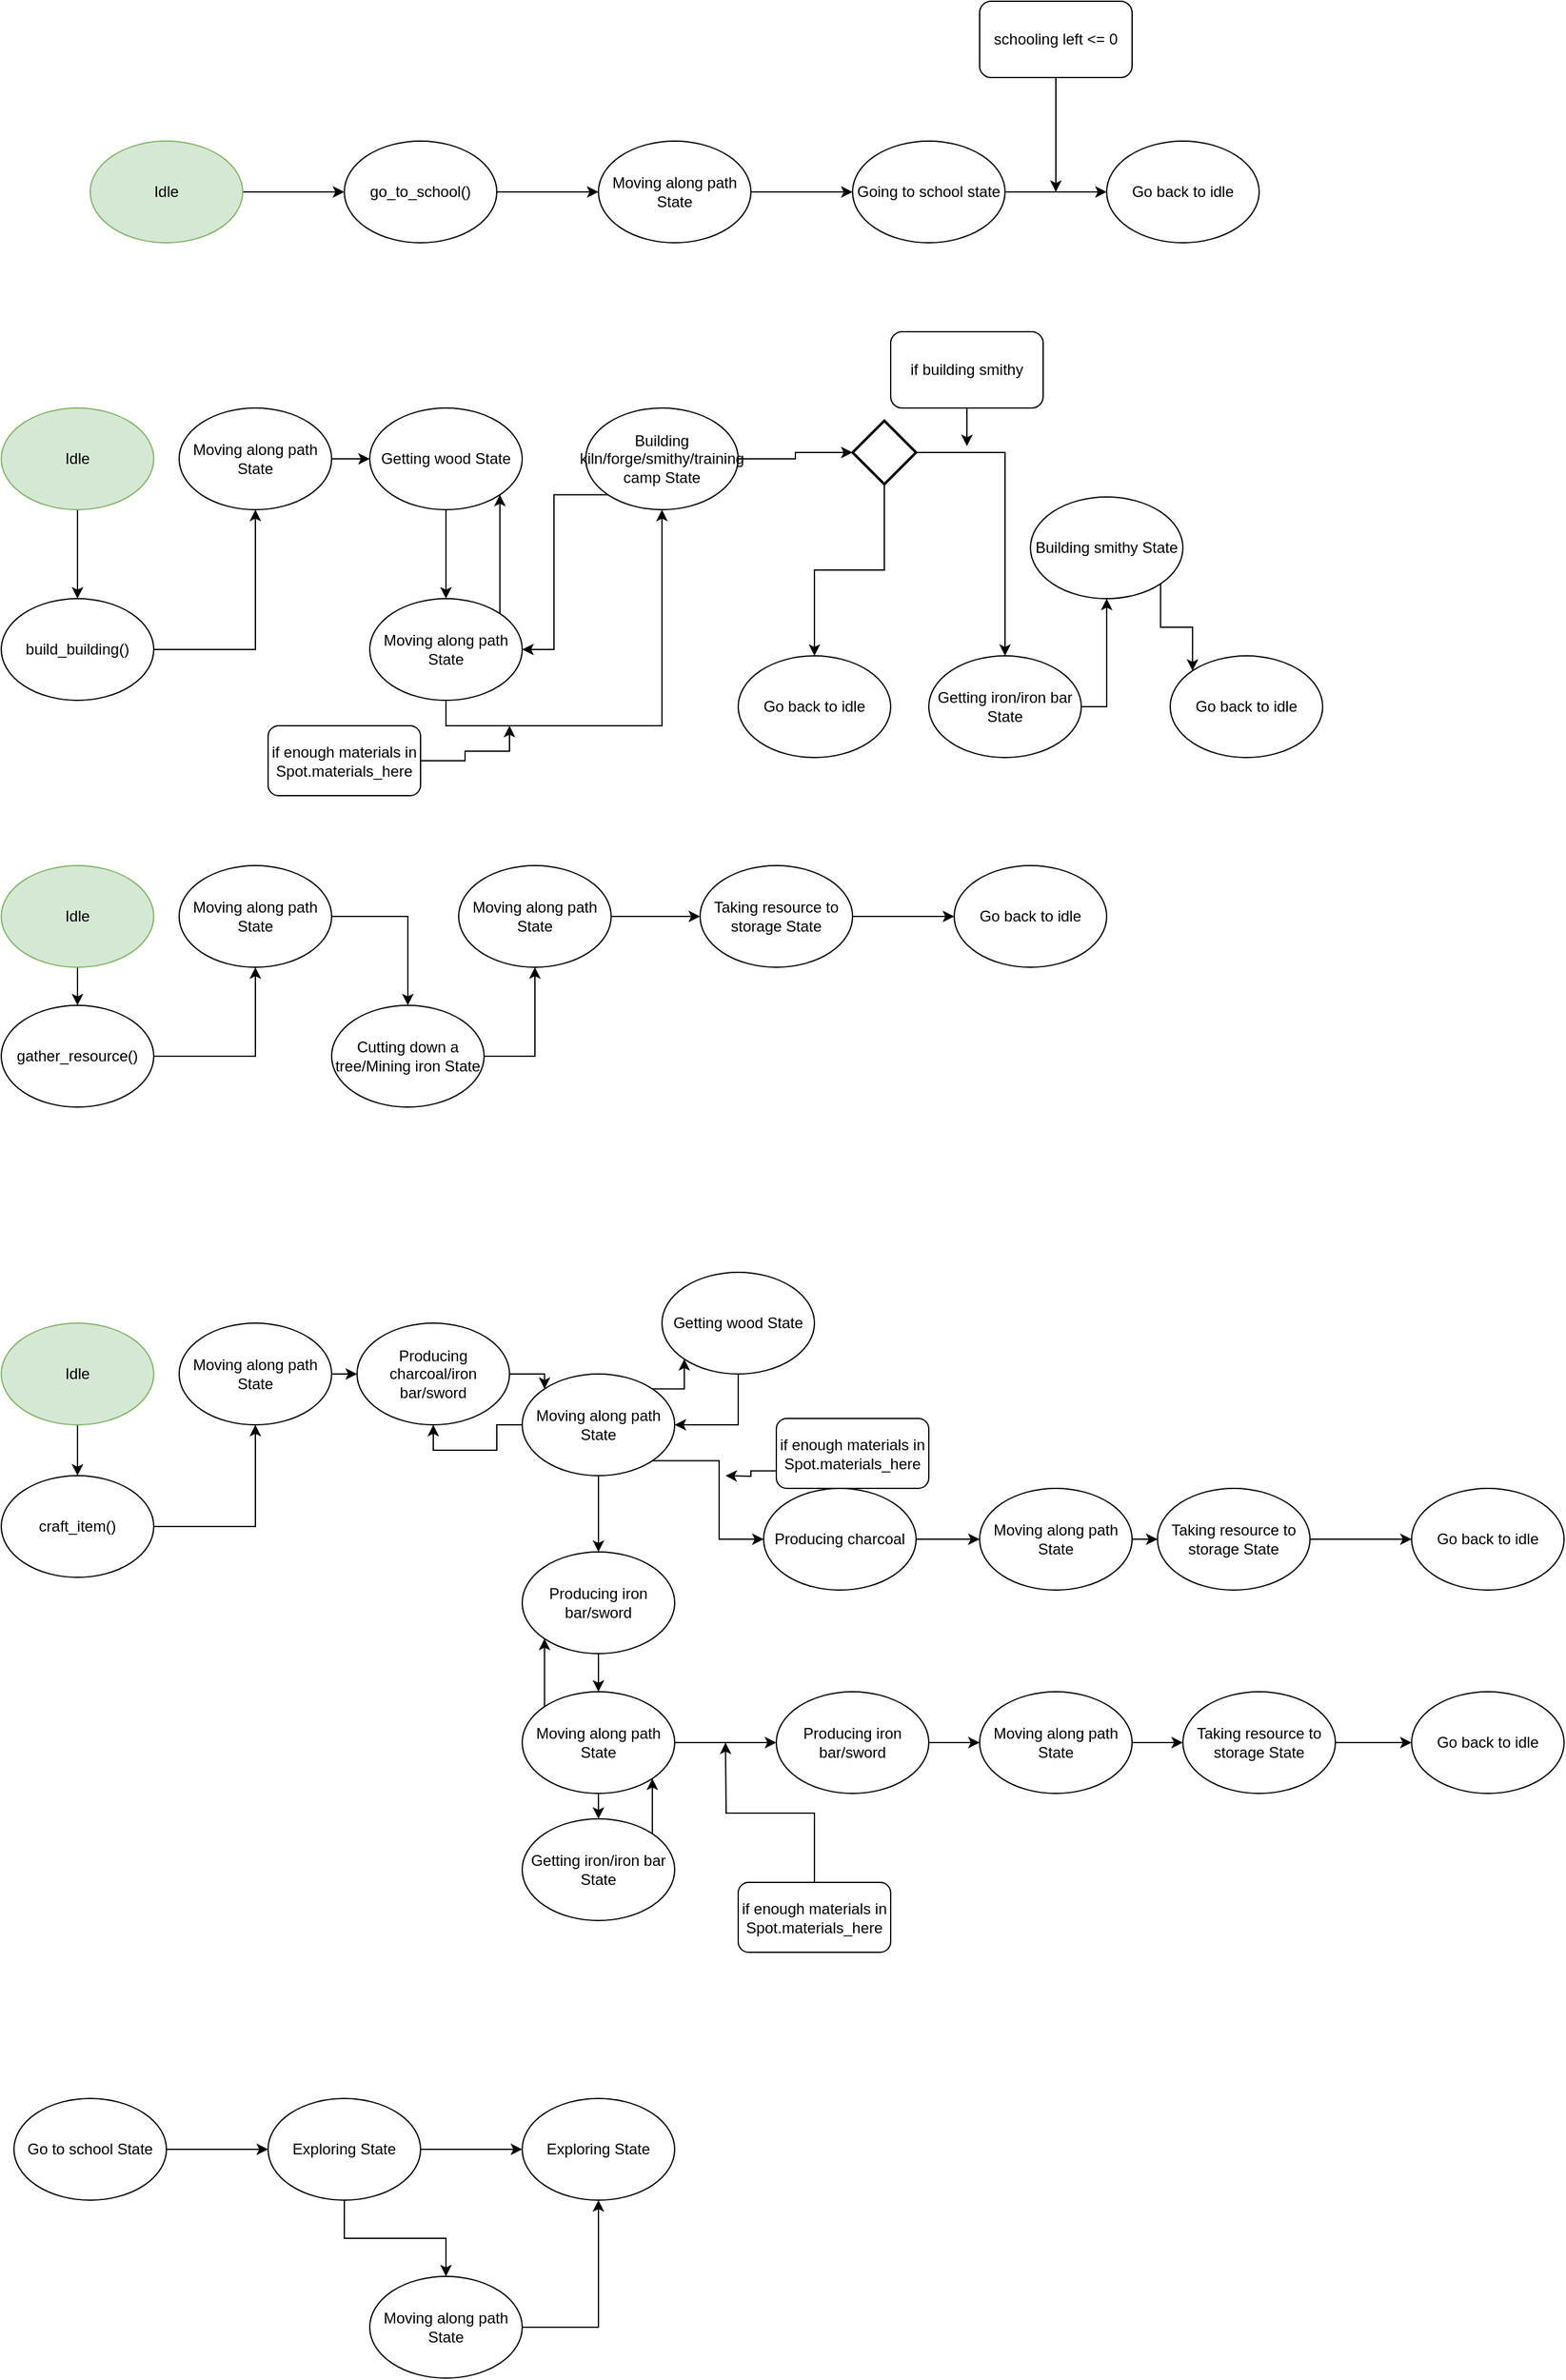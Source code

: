 <mxfile version="15.6.2" type="device"><diagram id="JzBg1SvG5YKUKckZfPiz" name="Page-1"><mxGraphModel dx="1373" dy="939" grid="1" gridSize="10" guides="1" tooltips="1" connect="1" arrows="1" fold="1" page="1" pageScale="1" pageWidth="827" pageHeight="1169" math="0" shadow="0"><root><mxCell id="0"/><mxCell id="1" parent="0"/><mxCell id="0jhOullE3jI1MG763DPs-3" style="edgeStyle=orthogonalEdgeStyle;rounded=0;orthogonalLoop=1;jettySize=auto;html=1;exitX=1;exitY=0.5;exitDx=0;exitDy=0;entryX=0;entryY=0.5;entryDx=0;entryDy=0;" edge="1" parent="1" source="0jhOullE3jI1MG763DPs-1" target="0jhOullE3jI1MG763DPs-2"><mxGeometry relative="1" as="geometry"/></mxCell><mxCell id="0jhOullE3jI1MG763DPs-1" value="Idle" style="ellipse;whiteSpace=wrap;html=1;fillColor=#d5e8d4;strokeColor=#82b366;" vertex="1" parent="1"><mxGeometry x="170" y="320" width="120" height="80" as="geometry"/></mxCell><mxCell id="0jhOullE3jI1MG763DPs-5" value="" style="edgeStyle=orthogonalEdgeStyle;rounded=0;orthogonalLoop=1;jettySize=auto;html=1;" edge="1" parent="1" source="0jhOullE3jI1MG763DPs-2" target="0jhOullE3jI1MG763DPs-4"><mxGeometry relative="1" as="geometry"/></mxCell><mxCell id="0jhOullE3jI1MG763DPs-2" value="go_to_school()" style="ellipse;whiteSpace=wrap;html=1;" vertex="1" parent="1"><mxGeometry x="370" y="320" width="120" height="80" as="geometry"/></mxCell><mxCell id="0jhOullE3jI1MG763DPs-7" value="" style="edgeStyle=orthogonalEdgeStyle;rounded=0;orthogonalLoop=1;jettySize=auto;html=1;" edge="1" parent="1" source="0jhOullE3jI1MG763DPs-4" target="0jhOullE3jI1MG763DPs-6"><mxGeometry relative="1" as="geometry"/></mxCell><mxCell id="0jhOullE3jI1MG763DPs-4" value="Moving along path State" style="ellipse;whiteSpace=wrap;html=1;" vertex="1" parent="1"><mxGeometry x="570" y="320" width="120" height="80" as="geometry"/></mxCell><mxCell id="0jhOullE3jI1MG763DPs-168" value="" style="edgeStyle=orthogonalEdgeStyle;rounded=0;orthogonalLoop=1;jettySize=auto;html=1;" edge="1" parent="1" source="0jhOullE3jI1MG763DPs-6" target="0jhOullE3jI1MG763DPs-167"><mxGeometry relative="1" as="geometry"/></mxCell><mxCell id="0jhOullE3jI1MG763DPs-6" value="Going to school state" style="ellipse;whiteSpace=wrap;html=1;" vertex="1" parent="1"><mxGeometry x="770" y="320" width="120" height="80" as="geometry"/></mxCell><mxCell id="0jhOullE3jI1MG763DPs-12" value="" style="edgeStyle=orthogonalEdgeStyle;rounded=0;orthogonalLoop=1;jettySize=auto;html=1;" edge="1" parent="1" source="0jhOullE3jI1MG763DPs-8" target="0jhOullE3jI1MG763DPs-11"><mxGeometry relative="1" as="geometry"/></mxCell><mxCell id="0jhOullE3jI1MG763DPs-8" value="build_building()" style="ellipse;whiteSpace=wrap;html=1;" vertex="1" parent="1"><mxGeometry x="100" y="680" width="120" height="80" as="geometry"/></mxCell><mxCell id="0jhOullE3jI1MG763DPs-14" value="" style="edgeStyle=orthogonalEdgeStyle;rounded=0;orthogonalLoop=1;jettySize=auto;html=1;" edge="1" parent="1" source="0jhOullE3jI1MG763DPs-11" target="0jhOullE3jI1MG763DPs-13"><mxGeometry relative="1" as="geometry"/></mxCell><mxCell id="0jhOullE3jI1MG763DPs-11" value="Moving along path State" style="ellipse;whiteSpace=wrap;html=1;" vertex="1" parent="1"><mxGeometry x="240" y="530" width="120" height="80" as="geometry"/></mxCell><mxCell id="0jhOullE3jI1MG763DPs-52" style="edgeStyle=orthogonalEdgeStyle;rounded=0;orthogonalLoop=1;jettySize=auto;html=1;exitX=1;exitY=0.5;exitDx=0;exitDy=0;" edge="1" parent="1" source="0jhOullE3jI1MG763DPs-13"><mxGeometry relative="1" as="geometry"><mxPoint x="510.176" y="570.529" as="targetPoint"/></mxGeometry></mxCell><mxCell id="0jhOullE3jI1MG763DPs-61" style="edgeStyle=orthogonalEdgeStyle;rounded=0;orthogonalLoop=1;jettySize=auto;html=1;exitX=0.5;exitY=1;exitDx=0;exitDy=0;entryX=0.5;entryY=0;entryDx=0;entryDy=0;" edge="1" parent="1" source="0jhOullE3jI1MG763DPs-13" target="0jhOullE3jI1MG763DPs-17"><mxGeometry relative="1" as="geometry"/></mxCell><mxCell id="0jhOullE3jI1MG763DPs-13" value="Getting wood State" style="ellipse;whiteSpace=wrap;html=1;" vertex="1" parent="1"><mxGeometry x="390" y="530" width="120" height="80" as="geometry"/></mxCell><mxCell id="0jhOullE3jI1MG763DPs-66" style="edgeStyle=orthogonalEdgeStyle;rounded=0;orthogonalLoop=1;jettySize=auto;html=1;exitX=0;exitY=1;exitDx=0;exitDy=0;entryX=1;entryY=0.5;entryDx=0;entryDy=0;" edge="1" parent="1" source="0jhOullE3jI1MG763DPs-15" target="0jhOullE3jI1MG763DPs-17"><mxGeometry relative="1" as="geometry"/></mxCell><mxCell id="0jhOullE3jI1MG763DPs-69" style="edgeStyle=orthogonalEdgeStyle;rounded=0;orthogonalLoop=1;jettySize=auto;html=1;exitX=1;exitY=0.5;exitDx=0;exitDy=0;entryX=0;entryY=0.5;entryDx=0;entryDy=0;entryPerimeter=0;" edge="1" parent="1" source="0jhOullE3jI1MG763DPs-15" target="0jhOullE3jI1MG763DPs-68"><mxGeometry relative="1" as="geometry"/></mxCell><mxCell id="0jhOullE3jI1MG763DPs-15" value="Building kiln/forge/smithy/training camp State" style="ellipse;whiteSpace=wrap;html=1;" vertex="1" parent="1"><mxGeometry x="560" y="530" width="120" height="80" as="geometry"/></mxCell><mxCell id="0jhOullE3jI1MG763DPs-65" style="edgeStyle=orthogonalEdgeStyle;rounded=0;orthogonalLoop=1;jettySize=auto;html=1;exitX=0.5;exitY=1;exitDx=0;exitDy=0;entryX=0.5;entryY=1;entryDx=0;entryDy=0;" edge="1" parent="1" source="0jhOullE3jI1MG763DPs-17" target="0jhOullE3jI1MG763DPs-15"><mxGeometry relative="1" as="geometry"/></mxCell><mxCell id="0jhOullE3jI1MG763DPs-67" style="edgeStyle=orthogonalEdgeStyle;rounded=0;orthogonalLoop=1;jettySize=auto;html=1;exitX=1;exitY=0;exitDx=0;exitDy=0;entryX=1;entryY=1;entryDx=0;entryDy=0;" edge="1" parent="1" source="0jhOullE3jI1MG763DPs-17" target="0jhOullE3jI1MG763DPs-13"><mxGeometry relative="1" as="geometry"/></mxCell><mxCell id="0jhOullE3jI1MG763DPs-17" value="Moving along path State" style="ellipse;whiteSpace=wrap;html=1;" vertex="1" parent="1"><mxGeometry x="390" y="680" width="120" height="80" as="geometry"/></mxCell><mxCell id="0jhOullE3jI1MG763DPs-24" value="Go back to idle" style="ellipse;whiteSpace=wrap;html=1;" vertex="1" parent="1"><mxGeometry x="680" y="725" width="120" height="80" as="geometry"/></mxCell><mxCell id="0jhOullE3jI1MG763DPs-48" style="edgeStyle=orthogonalEdgeStyle;rounded=0;orthogonalLoop=1;jettySize=auto;html=1;exitX=1;exitY=0.5;exitDx=0;exitDy=0;" edge="1" parent="1" source="0jhOullE3jI1MG763DPs-26" target="0jhOullE3jI1MG763DPs-47"><mxGeometry relative="1" as="geometry"/></mxCell><mxCell id="0jhOullE3jI1MG763DPs-26" value="Getting iron/iron bar State" style="ellipse;whiteSpace=wrap;html=1;" vertex="1" parent="1"><mxGeometry x="830" y="725" width="120" height="80" as="geometry"/></mxCell><mxCell id="0jhOullE3jI1MG763DPs-28" value="Go back to idle" style="ellipse;whiteSpace=wrap;html=1;" vertex="1" parent="1"><mxGeometry x="1020" y="725" width="120" height="80" as="geometry"/></mxCell><mxCell id="0jhOullE3jI1MG763DPs-32" style="edgeStyle=orthogonalEdgeStyle;rounded=0;orthogonalLoop=1;jettySize=auto;html=1;exitX=0.5;exitY=1;exitDx=0;exitDy=0;entryX=0.5;entryY=0;entryDx=0;entryDy=0;" edge="1" parent="1" source="0jhOullE3jI1MG763DPs-30" target="0jhOullE3jI1MG763DPs-8"><mxGeometry relative="1" as="geometry"/></mxCell><mxCell id="0jhOullE3jI1MG763DPs-30" value="Idle" style="ellipse;whiteSpace=wrap;html=1;fillColor=#d5e8d4;strokeColor=#82b366;" vertex="1" parent="1"><mxGeometry x="100" y="530" width="120" height="80" as="geometry"/></mxCell><mxCell id="0jhOullE3jI1MG763DPs-74" style="edgeStyle=orthogonalEdgeStyle;rounded=0;orthogonalLoop=1;jettySize=auto;html=1;exitX=1;exitY=1;exitDx=0;exitDy=0;entryX=0;entryY=0;entryDx=0;entryDy=0;" edge="1" parent="1" source="0jhOullE3jI1MG763DPs-47" target="0jhOullE3jI1MG763DPs-28"><mxGeometry relative="1" as="geometry"/></mxCell><mxCell id="0jhOullE3jI1MG763DPs-47" value="Building smithy State" style="ellipse;whiteSpace=wrap;html=1;" vertex="1" parent="1"><mxGeometry x="910" y="600" width="120" height="80" as="geometry"/></mxCell><mxCell id="0jhOullE3jI1MG763DPs-71" style="edgeStyle=orthogonalEdgeStyle;rounded=0;orthogonalLoop=1;jettySize=auto;html=1;exitX=0.5;exitY=1;exitDx=0;exitDy=0;exitPerimeter=0;entryX=0.5;entryY=0;entryDx=0;entryDy=0;" edge="1" parent="1" source="0jhOullE3jI1MG763DPs-68" target="0jhOullE3jI1MG763DPs-24"><mxGeometry relative="1" as="geometry"/></mxCell><mxCell id="0jhOullE3jI1MG763DPs-73" style="edgeStyle=orthogonalEdgeStyle;rounded=0;orthogonalLoop=1;jettySize=auto;html=1;exitX=1;exitY=0.5;exitDx=0;exitDy=0;exitPerimeter=0;entryX=0.5;entryY=0;entryDx=0;entryDy=0;" edge="1" parent="1" source="0jhOullE3jI1MG763DPs-68" target="0jhOullE3jI1MG763DPs-26"><mxGeometry relative="1" as="geometry"/></mxCell><mxCell id="0jhOullE3jI1MG763DPs-68" value="" style="strokeWidth=2;html=1;shape=mxgraph.flowchart.decision;whiteSpace=wrap;" vertex="1" parent="1"><mxGeometry x="770" y="540" width="50" height="50" as="geometry"/></mxCell><mxCell id="0jhOullE3jI1MG763DPs-87" style="edgeStyle=orthogonalEdgeStyle;rounded=0;orthogonalLoop=1;jettySize=auto;html=1;exitX=0.5;exitY=1;exitDx=0;exitDy=0;entryX=0.5;entryY=0;entryDx=0;entryDy=0;" edge="1" parent="1" source="0jhOullE3jI1MG763DPs-75" target="0jhOullE3jI1MG763DPs-76"><mxGeometry relative="1" as="geometry"/></mxCell><mxCell id="0jhOullE3jI1MG763DPs-75" value="Idle" style="ellipse;whiteSpace=wrap;html=1;fillColor=#d5e8d4;strokeColor=#82b366;" vertex="1" parent="1"><mxGeometry x="100" y="890" width="120" height="80" as="geometry"/></mxCell><mxCell id="0jhOullE3jI1MG763DPs-79" value="" style="edgeStyle=orthogonalEdgeStyle;rounded=0;orthogonalLoop=1;jettySize=auto;html=1;" edge="1" parent="1" source="0jhOullE3jI1MG763DPs-76" target="0jhOullE3jI1MG763DPs-78"><mxGeometry relative="1" as="geometry"/></mxCell><mxCell id="0jhOullE3jI1MG763DPs-76" value="gather_resource()" style="ellipse;whiteSpace=wrap;html=1;" vertex="1" parent="1"><mxGeometry x="100" y="1000" width="120" height="80" as="geometry"/></mxCell><mxCell id="0jhOullE3jI1MG763DPs-88" style="edgeStyle=orthogonalEdgeStyle;rounded=0;orthogonalLoop=1;jettySize=auto;html=1;exitX=1;exitY=0.5;exitDx=0;exitDy=0;" edge="1" parent="1" source="0jhOullE3jI1MG763DPs-78" target="0jhOullE3jI1MG763DPs-80"><mxGeometry relative="1" as="geometry"/></mxCell><mxCell id="0jhOullE3jI1MG763DPs-78" value="Moving along path State" style="ellipse;whiteSpace=wrap;html=1;" vertex="1" parent="1"><mxGeometry x="240" y="890" width="120" height="80" as="geometry"/></mxCell><mxCell id="0jhOullE3jI1MG763DPs-89" style="edgeStyle=orthogonalEdgeStyle;rounded=0;orthogonalLoop=1;jettySize=auto;html=1;exitX=1;exitY=0.5;exitDx=0;exitDy=0;entryX=0.5;entryY=1;entryDx=0;entryDy=0;" edge="1" parent="1" source="0jhOullE3jI1MG763DPs-80" target="0jhOullE3jI1MG763DPs-82"><mxGeometry relative="1" as="geometry"/></mxCell><mxCell id="0jhOullE3jI1MG763DPs-80" value="Cutting down a tree/Mining iron State" style="ellipse;whiteSpace=wrap;html=1;" vertex="1" parent="1"><mxGeometry x="360" y="1000" width="120" height="80" as="geometry"/></mxCell><mxCell id="0jhOullE3jI1MG763DPs-85" value="" style="edgeStyle=orthogonalEdgeStyle;rounded=0;orthogonalLoop=1;jettySize=auto;html=1;" edge="1" parent="1" source="0jhOullE3jI1MG763DPs-82" target="0jhOullE3jI1MG763DPs-84"><mxGeometry relative="1" as="geometry"/></mxCell><mxCell id="0jhOullE3jI1MG763DPs-82" value="Moving along path State" style="ellipse;whiteSpace=wrap;html=1;" vertex="1" parent="1"><mxGeometry x="460" y="890" width="120" height="80" as="geometry"/></mxCell><mxCell id="0jhOullE3jI1MG763DPs-190" value="" style="edgeStyle=orthogonalEdgeStyle;rounded=0;orthogonalLoop=1;jettySize=auto;html=1;" edge="1" parent="1" source="0jhOullE3jI1MG763DPs-84" target="0jhOullE3jI1MG763DPs-189"><mxGeometry relative="1" as="geometry"/></mxCell><mxCell id="0jhOullE3jI1MG763DPs-84" value="Taking resource to storage State" style="ellipse;whiteSpace=wrap;html=1;" vertex="1" parent="1"><mxGeometry x="650" y="890" width="120" height="80" as="geometry"/></mxCell><mxCell id="0jhOullE3jI1MG763DPs-92" style="edgeStyle=orthogonalEdgeStyle;rounded=0;orthogonalLoop=1;jettySize=auto;html=1;exitX=0.5;exitY=1;exitDx=0;exitDy=0;entryX=0.5;entryY=0;entryDx=0;entryDy=0;" edge="1" parent="1" source="0jhOullE3jI1MG763DPs-90" target="0jhOullE3jI1MG763DPs-91"><mxGeometry relative="1" as="geometry"/></mxCell><mxCell id="0jhOullE3jI1MG763DPs-90" value="Idle" style="ellipse;whiteSpace=wrap;html=1;fillColor=#d5e8d4;strokeColor=#82b366;" vertex="1" parent="1"><mxGeometry x="100" y="1250" width="120" height="80" as="geometry"/></mxCell><mxCell id="0jhOullE3jI1MG763DPs-94" value="" style="edgeStyle=orthogonalEdgeStyle;rounded=0;orthogonalLoop=1;jettySize=auto;html=1;" edge="1" parent="1" source="0jhOullE3jI1MG763DPs-91" target="0jhOullE3jI1MG763DPs-93"><mxGeometry relative="1" as="geometry"/></mxCell><mxCell id="0jhOullE3jI1MG763DPs-91" value="craft_item()" style="ellipse;whiteSpace=wrap;html=1;" vertex="1" parent="1"><mxGeometry x="100" y="1370" width="120" height="80" as="geometry"/></mxCell><mxCell id="0jhOullE3jI1MG763DPs-104" style="edgeStyle=orthogonalEdgeStyle;rounded=0;orthogonalLoop=1;jettySize=auto;html=1;exitX=1;exitY=0.5;exitDx=0;exitDy=0;entryX=0;entryY=0.5;entryDx=0;entryDy=0;" edge="1" parent="1" source="0jhOullE3jI1MG763DPs-93" target="0jhOullE3jI1MG763DPs-95"><mxGeometry relative="1" as="geometry"/></mxCell><mxCell id="0jhOullE3jI1MG763DPs-93" value="Moving along path State" style="ellipse;whiteSpace=wrap;html=1;" vertex="1" parent="1"><mxGeometry x="240" y="1250" width="120" height="80" as="geometry"/></mxCell><mxCell id="0jhOullE3jI1MG763DPs-133" style="edgeStyle=orthogonalEdgeStyle;rounded=0;orthogonalLoop=1;jettySize=auto;html=1;exitX=1;exitY=0.5;exitDx=0;exitDy=0;entryX=0;entryY=0;entryDx=0;entryDy=0;" edge="1" parent="1" source="0jhOullE3jI1MG763DPs-95" target="0jhOullE3jI1MG763DPs-107"><mxGeometry relative="1" as="geometry"/></mxCell><mxCell id="0jhOullE3jI1MG763DPs-95" value="Producing charcoal/iron bar/sword" style="ellipse;whiteSpace=wrap;html=1;" vertex="1" parent="1"><mxGeometry x="380" y="1250" width="120" height="80" as="geometry"/></mxCell><mxCell id="0jhOullE3jI1MG763DPs-148" style="edgeStyle=orthogonalEdgeStyle;rounded=0;orthogonalLoop=1;jettySize=auto;html=1;exitX=0.5;exitY=1;exitDx=0;exitDy=0;entryX=0.5;entryY=0;entryDx=0;entryDy=0;" edge="1" parent="1" source="0jhOullE3jI1MG763DPs-102" target="0jhOullE3jI1MG763DPs-137"><mxGeometry relative="1" as="geometry"/></mxCell><mxCell id="0jhOullE3jI1MG763DPs-102" value="Producing iron bar/sword" style="ellipse;whiteSpace=wrap;html=1;" vertex="1" parent="1"><mxGeometry x="510" y="1430" width="120" height="80" as="geometry"/></mxCell><mxCell id="0jhOullE3jI1MG763DPs-119" style="edgeStyle=orthogonalEdgeStyle;rounded=0;orthogonalLoop=1;jettySize=auto;html=1;exitX=1;exitY=0;exitDx=0;exitDy=0;entryX=0;entryY=1;entryDx=0;entryDy=0;" edge="1" parent="1" source="0jhOullE3jI1MG763DPs-107" target="0jhOullE3jI1MG763DPs-112"><mxGeometry relative="1" as="geometry"/></mxCell><mxCell id="0jhOullE3jI1MG763DPs-121" style="edgeStyle=orthogonalEdgeStyle;rounded=0;orthogonalLoop=1;jettySize=auto;html=1;exitX=0;exitY=0.5;exitDx=0;exitDy=0;entryX=0.5;entryY=1;entryDx=0;entryDy=0;" edge="1" parent="1" source="0jhOullE3jI1MG763DPs-107" target="0jhOullE3jI1MG763DPs-95"><mxGeometry relative="1" as="geometry"/></mxCell><mxCell id="0jhOullE3jI1MG763DPs-134" style="edgeStyle=orthogonalEdgeStyle;rounded=0;orthogonalLoop=1;jettySize=auto;html=1;exitX=0.5;exitY=1;exitDx=0;exitDy=0;" edge="1" parent="1" source="0jhOullE3jI1MG763DPs-107" target="0jhOullE3jI1MG763DPs-102"><mxGeometry relative="1" as="geometry"/></mxCell><mxCell id="0jhOullE3jI1MG763DPs-135" style="edgeStyle=orthogonalEdgeStyle;rounded=0;orthogonalLoop=1;jettySize=auto;html=1;exitX=1;exitY=1;exitDx=0;exitDy=0;entryX=0;entryY=0.5;entryDx=0;entryDy=0;" edge="1" parent="1" source="0jhOullE3jI1MG763DPs-107" target="0jhOullE3jI1MG763DPs-123"><mxGeometry relative="1" as="geometry"/></mxCell><mxCell id="0jhOullE3jI1MG763DPs-107" value="Moving along path State" style="ellipse;whiteSpace=wrap;html=1;" vertex="1" parent="1"><mxGeometry x="510" y="1290" width="120" height="80" as="geometry"/></mxCell><mxCell id="0jhOullE3jI1MG763DPs-120" style="edgeStyle=orthogonalEdgeStyle;rounded=0;orthogonalLoop=1;jettySize=auto;html=1;exitX=0.5;exitY=1;exitDx=0;exitDy=0;entryX=1;entryY=0.5;entryDx=0;entryDy=0;" edge="1" parent="1" source="0jhOullE3jI1MG763DPs-112" target="0jhOullE3jI1MG763DPs-107"><mxGeometry relative="1" as="geometry"/></mxCell><mxCell id="0jhOullE3jI1MG763DPs-112" value="Getting wood State" style="ellipse;whiteSpace=wrap;html=1;" vertex="1" parent="1"><mxGeometry x="620" y="1210" width="120" height="80" as="geometry"/></mxCell><mxCell id="0jhOullE3jI1MG763DPs-127" style="edgeStyle=orthogonalEdgeStyle;rounded=0;orthogonalLoop=1;jettySize=auto;html=1;exitX=1;exitY=0.5;exitDx=0;exitDy=0;entryX=0;entryY=0.5;entryDx=0;entryDy=0;" edge="1" parent="1" source="0jhOullE3jI1MG763DPs-123" target="0jhOullE3jI1MG763DPs-126"><mxGeometry relative="1" as="geometry"/></mxCell><mxCell id="0jhOullE3jI1MG763DPs-123" value="Producing charcoal" style="ellipse;whiteSpace=wrap;html=1;" vertex="1" parent="1"><mxGeometry x="700" y="1380" width="120" height="80" as="geometry"/></mxCell><mxCell id="0jhOullE3jI1MG763DPs-129" value="" style="edgeStyle=orthogonalEdgeStyle;rounded=0;orthogonalLoop=1;jettySize=auto;html=1;" edge="1" parent="1" source="0jhOullE3jI1MG763DPs-126" target="0jhOullE3jI1MG763DPs-128"><mxGeometry relative="1" as="geometry"/></mxCell><mxCell id="0jhOullE3jI1MG763DPs-126" value="Moving along path State" style="ellipse;whiteSpace=wrap;html=1;" vertex="1" parent="1"><mxGeometry x="870" y="1380" width="120" height="80" as="geometry"/></mxCell><mxCell id="0jhOullE3jI1MG763DPs-186" value="" style="edgeStyle=orthogonalEdgeStyle;rounded=0;orthogonalLoop=1;jettySize=auto;html=1;" edge="1" parent="1" source="0jhOullE3jI1MG763DPs-128" target="0jhOullE3jI1MG763DPs-185"><mxGeometry relative="1" as="geometry"/></mxCell><mxCell id="0jhOullE3jI1MG763DPs-128" value="Taking resource to storage State" style="ellipse;whiteSpace=wrap;html=1;" vertex="1" parent="1"><mxGeometry x="1010" y="1380" width="120" height="80" as="geometry"/></mxCell><mxCell id="0jhOullE3jI1MG763DPs-149" style="edgeStyle=orthogonalEdgeStyle;rounded=0;orthogonalLoop=1;jettySize=auto;html=1;exitX=0.5;exitY=1;exitDx=0;exitDy=0;entryX=0.5;entryY=0;entryDx=0;entryDy=0;" edge="1" parent="1" source="0jhOullE3jI1MG763DPs-137" target="0jhOullE3jI1MG763DPs-139"><mxGeometry relative="1" as="geometry"/></mxCell><mxCell id="0jhOullE3jI1MG763DPs-150" style="edgeStyle=orthogonalEdgeStyle;rounded=0;orthogonalLoop=1;jettySize=auto;html=1;exitX=1;exitY=0.5;exitDx=0;exitDy=0;entryX=0;entryY=0.5;entryDx=0;entryDy=0;" edge="1" parent="1" source="0jhOullE3jI1MG763DPs-137" target="0jhOullE3jI1MG763DPs-146"><mxGeometry relative="1" as="geometry"/></mxCell><mxCell id="0jhOullE3jI1MG763DPs-156" style="edgeStyle=orthogonalEdgeStyle;rounded=0;orthogonalLoop=1;jettySize=auto;html=1;exitX=0;exitY=0;exitDx=0;exitDy=0;entryX=0;entryY=1;entryDx=0;entryDy=0;" edge="1" parent="1" source="0jhOullE3jI1MG763DPs-137" target="0jhOullE3jI1MG763DPs-102"><mxGeometry relative="1" as="geometry"/></mxCell><mxCell id="0jhOullE3jI1MG763DPs-137" value="Moving along path State" style="ellipse;whiteSpace=wrap;html=1;" vertex="1" parent="1"><mxGeometry x="510" y="1540" width="120" height="80" as="geometry"/></mxCell><mxCell id="0jhOullE3jI1MG763DPs-155" style="edgeStyle=orthogonalEdgeStyle;rounded=0;orthogonalLoop=1;jettySize=auto;html=1;exitX=1;exitY=0;exitDx=0;exitDy=0;entryX=1;entryY=1;entryDx=0;entryDy=0;" edge="1" parent="1" source="0jhOullE3jI1MG763DPs-139" target="0jhOullE3jI1MG763DPs-137"><mxGeometry relative="1" as="geometry"/></mxCell><mxCell id="0jhOullE3jI1MG763DPs-139" value="Getting iron/iron bar State" style="ellipse;whiteSpace=wrap;html=1;" vertex="1" parent="1"><mxGeometry x="510" y="1640" width="120" height="80" as="geometry"/></mxCell><mxCell id="0jhOullE3jI1MG763DPs-152" value="" style="edgeStyle=orthogonalEdgeStyle;rounded=0;orthogonalLoop=1;jettySize=auto;html=1;" edge="1" parent="1" source="0jhOullE3jI1MG763DPs-146" target="0jhOullE3jI1MG763DPs-151"><mxGeometry relative="1" as="geometry"/></mxCell><mxCell id="0jhOullE3jI1MG763DPs-146" value="Producing iron bar/sword" style="ellipse;whiteSpace=wrap;html=1;" vertex="1" parent="1"><mxGeometry x="710" y="1540" width="120" height="80" as="geometry"/></mxCell><mxCell id="0jhOullE3jI1MG763DPs-154" value="" style="edgeStyle=orthogonalEdgeStyle;rounded=0;orthogonalLoop=1;jettySize=auto;html=1;" edge="1" parent="1" source="0jhOullE3jI1MG763DPs-151" target="0jhOullE3jI1MG763DPs-153"><mxGeometry relative="1" as="geometry"/></mxCell><mxCell id="0jhOullE3jI1MG763DPs-151" value="Moving along path State" style="ellipse;whiteSpace=wrap;html=1;" vertex="1" parent="1"><mxGeometry x="870" y="1540" width="120" height="80" as="geometry"/></mxCell><mxCell id="0jhOullE3jI1MG763DPs-188" style="edgeStyle=orthogonalEdgeStyle;rounded=0;orthogonalLoop=1;jettySize=auto;html=1;exitX=1;exitY=0.5;exitDx=0;exitDy=0;entryX=0;entryY=0.5;entryDx=0;entryDy=0;" edge="1" parent="1" source="0jhOullE3jI1MG763DPs-153" target="0jhOullE3jI1MG763DPs-187"><mxGeometry relative="1" as="geometry"/></mxCell><mxCell id="0jhOullE3jI1MG763DPs-153" value="Taking resource to storage State" style="ellipse;whiteSpace=wrap;html=1;" vertex="1" parent="1"><mxGeometry x="1030" y="1540" width="120" height="80" as="geometry"/></mxCell><mxCell id="0jhOullE3jI1MG763DPs-161" value="" style="edgeStyle=orthogonalEdgeStyle;rounded=0;orthogonalLoop=1;jettySize=auto;html=1;" edge="1" parent="1" source="0jhOullE3jI1MG763DPs-158" target="0jhOullE3jI1MG763DPs-160"><mxGeometry relative="1" as="geometry"/></mxCell><mxCell id="0jhOullE3jI1MG763DPs-158" value="Go to school State" style="ellipse;whiteSpace=wrap;html=1;" vertex="1" parent="1"><mxGeometry x="110" y="1860" width="120" height="80" as="geometry"/></mxCell><mxCell id="0jhOullE3jI1MG763DPs-163" value="" style="edgeStyle=orthogonalEdgeStyle;rounded=0;orthogonalLoop=1;jettySize=auto;html=1;" edge="1" parent="1" source="0jhOullE3jI1MG763DPs-160" target="0jhOullE3jI1MG763DPs-162"><mxGeometry relative="1" as="geometry"/></mxCell><mxCell id="0jhOullE3jI1MG763DPs-165" value="" style="edgeStyle=orthogonalEdgeStyle;rounded=0;orthogonalLoop=1;jettySize=auto;html=1;" edge="1" parent="1" source="0jhOullE3jI1MG763DPs-160" target="0jhOullE3jI1MG763DPs-164"><mxGeometry relative="1" as="geometry"/></mxCell><mxCell id="0jhOullE3jI1MG763DPs-160" value="Exploring State" style="ellipse;whiteSpace=wrap;html=1;" vertex="1" parent="1"><mxGeometry x="310" y="1860" width="120" height="80" as="geometry"/></mxCell><mxCell id="0jhOullE3jI1MG763DPs-166" style="edgeStyle=orthogonalEdgeStyle;rounded=0;orthogonalLoop=1;jettySize=auto;html=1;exitX=1;exitY=0.5;exitDx=0;exitDy=0;entryX=0.5;entryY=1;entryDx=0;entryDy=0;" edge="1" parent="1" source="0jhOullE3jI1MG763DPs-162" target="0jhOullE3jI1MG763DPs-164"><mxGeometry relative="1" as="geometry"/></mxCell><mxCell id="0jhOullE3jI1MG763DPs-162" value="Moving along path State" style="ellipse;whiteSpace=wrap;html=1;" vertex="1" parent="1"><mxGeometry x="390" y="2000" width="120" height="80" as="geometry"/></mxCell><mxCell id="0jhOullE3jI1MG763DPs-164" value="Exploring State" style="ellipse;whiteSpace=wrap;html=1;" vertex="1" parent="1"><mxGeometry x="510" y="1860" width="120" height="80" as="geometry"/></mxCell><mxCell id="0jhOullE3jI1MG763DPs-167" value="Go back to idle" style="ellipse;whiteSpace=wrap;html=1;" vertex="1" parent="1"><mxGeometry x="970" y="320" width="120" height="80" as="geometry"/></mxCell><mxCell id="0jhOullE3jI1MG763DPs-170" style="edgeStyle=orthogonalEdgeStyle;rounded=0;orthogonalLoop=1;jettySize=auto;html=1;exitX=0.5;exitY=1;exitDx=0;exitDy=0;" edge="1" parent="1" source="0jhOullE3jI1MG763DPs-169"><mxGeometry relative="1" as="geometry"><mxPoint x="930" y="360" as="targetPoint"/></mxGeometry></mxCell><mxCell id="0jhOullE3jI1MG763DPs-169" value="schooling left &amp;lt;= 0" style="rounded=1;whiteSpace=wrap;html=1;" vertex="1" parent="1"><mxGeometry x="870" y="210" width="120" height="60" as="geometry"/></mxCell><mxCell id="0jhOullE3jI1MG763DPs-176" style="edgeStyle=orthogonalEdgeStyle;rounded=0;orthogonalLoop=1;jettySize=auto;html=1;exitX=0.5;exitY=1;exitDx=0;exitDy=0;" edge="1" parent="1" source="0jhOullE3jI1MG763DPs-173"><mxGeometry relative="1" as="geometry"><mxPoint x="860" y="560" as="targetPoint"/></mxGeometry></mxCell><mxCell id="0jhOullE3jI1MG763DPs-173" value="if building smithy" style="rounded=1;whiteSpace=wrap;html=1;" vertex="1" parent="1"><mxGeometry x="800" y="470" width="120" height="60" as="geometry"/></mxCell><mxCell id="0jhOullE3jI1MG763DPs-178" style="edgeStyle=orthogonalEdgeStyle;rounded=0;orthogonalLoop=1;jettySize=auto;html=1;exitX=1;exitY=0.5;exitDx=0;exitDy=0;" edge="1" parent="1" source="0jhOullE3jI1MG763DPs-177"><mxGeometry relative="1" as="geometry"><mxPoint x="500" y="780" as="targetPoint"/><Array as="points"><mxPoint x="465" y="808"/><mxPoint x="465" y="800"/><mxPoint x="500" y="800"/></Array></mxGeometry></mxCell><mxCell id="0jhOullE3jI1MG763DPs-177" value="if enough materials in Spot.materials_here" style="rounded=1;whiteSpace=wrap;html=1;" vertex="1" parent="1"><mxGeometry x="310" y="780" width="120" height="55" as="geometry"/></mxCell><mxCell id="0jhOullE3jI1MG763DPs-180" style="edgeStyle=orthogonalEdgeStyle;rounded=0;orthogonalLoop=1;jettySize=auto;html=1;exitX=0.5;exitY=0;exitDx=0;exitDy=0;" edge="1" parent="1" source="0jhOullE3jI1MG763DPs-179"><mxGeometry relative="1" as="geometry"><mxPoint x="670" y="1580" as="targetPoint"/></mxGeometry></mxCell><mxCell id="0jhOullE3jI1MG763DPs-179" value="if enough materials in Spot.materials_here" style="rounded=1;whiteSpace=wrap;html=1;" vertex="1" parent="1"><mxGeometry x="680" y="1690" width="120" height="55" as="geometry"/></mxCell><mxCell id="0jhOullE3jI1MG763DPs-184" style="edgeStyle=orthogonalEdgeStyle;rounded=0;orthogonalLoop=1;jettySize=auto;html=1;exitX=0;exitY=0.75;exitDx=0;exitDy=0;" edge="1" parent="1" source="0jhOullE3jI1MG763DPs-181"><mxGeometry relative="1" as="geometry"><mxPoint x="670" y="1370" as="targetPoint"/></mxGeometry></mxCell><mxCell id="0jhOullE3jI1MG763DPs-181" value="if enough materials in Spot.materials_here" style="rounded=1;whiteSpace=wrap;html=1;" vertex="1" parent="1"><mxGeometry x="710" y="1325" width="120" height="55" as="geometry"/></mxCell><mxCell id="0jhOullE3jI1MG763DPs-185" value="Go back to idle" style="ellipse;whiteSpace=wrap;html=1;" vertex="1" parent="1"><mxGeometry x="1210" y="1380" width="120" height="80" as="geometry"/></mxCell><mxCell id="0jhOullE3jI1MG763DPs-187" value="Go back to idle" style="ellipse;whiteSpace=wrap;html=1;" vertex="1" parent="1"><mxGeometry x="1210" y="1540" width="120" height="80" as="geometry"/></mxCell><mxCell id="0jhOullE3jI1MG763DPs-189" value="Go back to idle" style="ellipse;whiteSpace=wrap;html=1;" vertex="1" parent="1"><mxGeometry x="850" y="890" width="120" height="80" as="geometry"/></mxCell></root></mxGraphModel></diagram></mxfile>